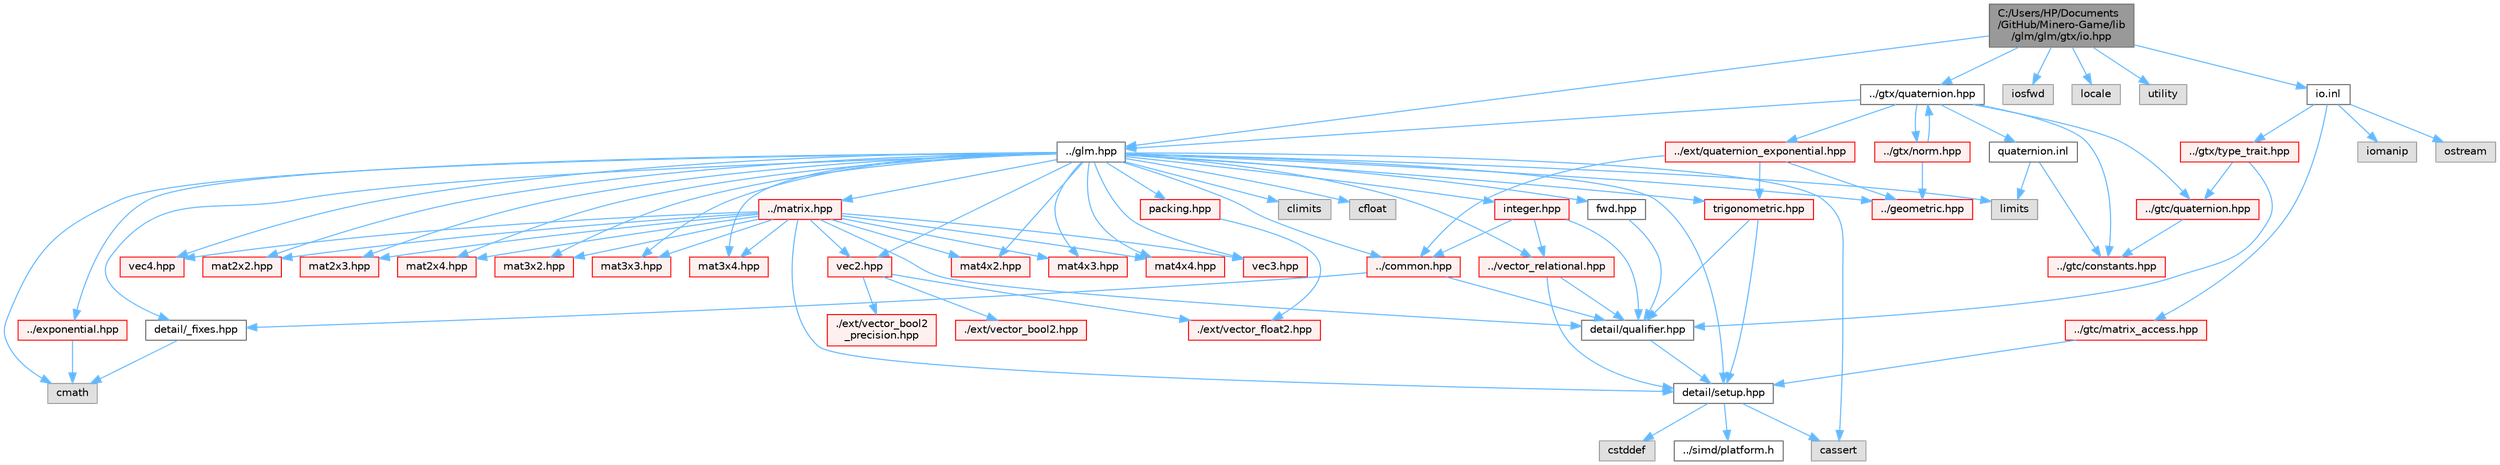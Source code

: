 digraph "C:/Users/HP/Documents/GitHub/Minero-Game/lib/glm/glm/gtx/io.hpp"
{
 // LATEX_PDF_SIZE
  bgcolor="transparent";
  edge [fontname=Helvetica,fontsize=10,labelfontname=Helvetica,labelfontsize=10];
  node [fontname=Helvetica,fontsize=10,shape=box,height=0.2,width=0.4];
  Node1 [id="Node000001",label="C:/Users/HP/Documents\l/GitHub/Minero-Game/lib\l/glm/glm/gtx/io.hpp",height=0.2,width=0.4,color="gray40", fillcolor="grey60", style="filled", fontcolor="black",tooltip=" "];
  Node1 -> Node2 [id="edge179_Node000001_Node000002",color="steelblue1",style="solid",tooltip=" "];
  Node2 [id="Node000002",label="../glm.hpp",height=0.2,width=0.4,color="grey40", fillcolor="white", style="filled",URL="$lib_2glm_2glm_2glm_8hpp.html",tooltip=" "];
  Node2 -> Node3 [id="edge180_Node000002_Node000003",color="steelblue1",style="solid",tooltip=" "];
  Node3 [id="Node000003",label="detail/_fixes.hpp",height=0.2,width=0.4,color="grey40", fillcolor="white", style="filled",URL="$lib_2glm_2glm_2detail_2__fixes_8hpp.html",tooltip=" "];
  Node3 -> Node4 [id="edge181_Node000003_Node000004",color="steelblue1",style="solid",tooltip=" "];
  Node4 [id="Node000004",label="cmath",height=0.2,width=0.4,color="grey60", fillcolor="#E0E0E0", style="filled",tooltip=" "];
  Node2 -> Node5 [id="edge182_Node000002_Node000005",color="steelblue1",style="solid",tooltip=" "];
  Node5 [id="Node000005",label="detail/setup.hpp",height=0.2,width=0.4,color="grey40", fillcolor="white", style="filled",URL="$lib_2glm_2glm_2detail_2setup_8hpp.html",tooltip=" "];
  Node5 -> Node6 [id="edge183_Node000005_Node000006",color="steelblue1",style="solid",tooltip=" "];
  Node6 [id="Node000006",label="cassert",height=0.2,width=0.4,color="grey60", fillcolor="#E0E0E0", style="filled",tooltip=" "];
  Node5 -> Node7 [id="edge184_Node000005_Node000007",color="steelblue1",style="solid",tooltip=" "];
  Node7 [id="Node000007",label="cstddef",height=0.2,width=0.4,color="grey60", fillcolor="#E0E0E0", style="filled",tooltip=" "];
  Node5 -> Node8 [id="edge185_Node000005_Node000008",color="steelblue1",style="solid",tooltip=" "];
  Node8 [id="Node000008",label="../simd/platform.h",height=0.2,width=0.4,color="grey40", fillcolor="white", style="filled",URL="$lib_2glm_2glm_2simd_2platform_8h.html",tooltip=" "];
  Node2 -> Node4 [id="edge186_Node000002_Node000004",color="steelblue1",style="solid",tooltip=" "];
  Node2 -> Node9 [id="edge187_Node000002_Node000009",color="steelblue1",style="solid",tooltip=" "];
  Node9 [id="Node000009",label="climits",height=0.2,width=0.4,color="grey60", fillcolor="#E0E0E0", style="filled",tooltip=" "];
  Node2 -> Node10 [id="edge188_Node000002_Node000010",color="steelblue1",style="solid",tooltip=" "];
  Node10 [id="Node000010",label="cfloat",height=0.2,width=0.4,color="grey60", fillcolor="#E0E0E0", style="filled",tooltip=" "];
  Node2 -> Node11 [id="edge189_Node000002_Node000011",color="steelblue1",style="solid",tooltip=" "];
  Node11 [id="Node000011",label="limits",height=0.2,width=0.4,color="grey60", fillcolor="#E0E0E0", style="filled",tooltip=" "];
  Node2 -> Node6 [id="edge190_Node000002_Node000006",color="steelblue1",style="solid",tooltip=" "];
  Node2 -> Node12 [id="edge191_Node000002_Node000012",color="steelblue1",style="solid",tooltip=" "];
  Node12 [id="Node000012",label="fwd.hpp",height=0.2,width=0.4,color="grey40", fillcolor="white", style="filled",URL="$lib_2glm_2glm_2fwd_8hpp.html",tooltip=" "];
  Node12 -> Node13 [id="edge192_Node000012_Node000013",color="steelblue1",style="solid",tooltip=" "];
  Node13 [id="Node000013",label="detail/qualifier.hpp",height=0.2,width=0.4,color="grey40", fillcolor="white", style="filled",URL="$lib_2glm_2glm_2detail_2qualifier_8hpp.html",tooltip=" "];
  Node13 -> Node5 [id="edge193_Node000013_Node000005",color="steelblue1",style="solid",tooltip=" "];
  Node2 -> Node14 [id="edge194_Node000002_Node000014",color="steelblue1",style="solid",tooltip=" "];
  Node14 [id="Node000014",label="vec2.hpp",height=0.2,width=0.4,color="red", fillcolor="#FFF0F0", style="filled",URL="$lib_2glm_2glm_2vec2_8hpp.html",tooltip=" "];
  Node14 -> Node15 [id="edge195_Node000014_Node000015",color="steelblue1",style="solid",tooltip=" "];
  Node15 [id="Node000015",label="./ext/vector_bool2.hpp",height=0.2,width=0.4,color="red", fillcolor="#FFF0F0", style="filled",URL="$lib_2glm_2glm_2ext_2vector__bool2_8hpp.html",tooltip=" "];
  Node14 -> Node19 [id="edge196_Node000014_Node000019",color="steelblue1",style="solid",tooltip=" "];
  Node19 [id="Node000019",label="./ext/vector_bool2\l_precision.hpp",height=0.2,width=0.4,color="red", fillcolor="#FFF0F0", style="filled",URL="$lib_2glm_2glm_2ext_2vector__bool2__precision_8hpp.html",tooltip=" "];
  Node14 -> Node20 [id="edge197_Node000014_Node000020",color="steelblue1",style="solid",tooltip=" "];
  Node20 [id="Node000020",label="./ext/vector_float2.hpp",height=0.2,width=0.4,color="red", fillcolor="#FFF0F0", style="filled",URL="$lib_2glm_2glm_2ext_2vector__float2_8hpp.html",tooltip=" "];
  Node2 -> Node30 [id="edge198_Node000002_Node000030",color="steelblue1",style="solid",tooltip=" "];
  Node30 [id="Node000030",label="vec3.hpp",height=0.2,width=0.4,color="red", fillcolor="#FFF0F0", style="filled",URL="$lib_2glm_2glm_2vec3_8hpp.html",tooltip=" "];
  Node2 -> Node43 [id="edge199_Node000002_Node000043",color="steelblue1",style="solid",tooltip=" "];
  Node43 [id="Node000043",label="vec4.hpp",height=0.2,width=0.4,color="red", fillcolor="#FFF0F0", style="filled",URL="$lib_2glm_2glm_2vec4_8hpp.html",tooltip=" "];
  Node2 -> Node56 [id="edge200_Node000002_Node000056",color="steelblue1",style="solid",tooltip=" "];
  Node56 [id="Node000056",label="mat2x2.hpp",height=0.2,width=0.4,color="red", fillcolor="#FFF0F0", style="filled",URL="$lib_2glm_2glm_2mat2x2_8hpp.html",tooltip=" "];
  Node2 -> Node61 [id="edge201_Node000002_Node000061",color="steelblue1",style="solid",tooltip=" "];
  Node61 [id="Node000061",label="mat2x3.hpp",height=0.2,width=0.4,color="red", fillcolor="#FFF0F0", style="filled",URL="$lib_2glm_2glm_2mat2x3_8hpp.html",tooltip=" "];
  Node2 -> Node68 [id="edge202_Node000002_Node000068",color="steelblue1",style="solid",tooltip=" "];
  Node68 [id="Node000068",label="mat2x4.hpp",height=0.2,width=0.4,color="red", fillcolor="#FFF0F0", style="filled",URL="$lib_2glm_2glm_2mat2x4_8hpp.html",tooltip=" "];
  Node2 -> Node75 [id="edge203_Node000002_Node000075",color="steelblue1",style="solid",tooltip=" "];
  Node75 [id="Node000075",label="mat3x2.hpp",height=0.2,width=0.4,color="red", fillcolor="#FFF0F0", style="filled",URL="$lib_2glm_2glm_2mat3x2_8hpp.html",tooltip=" "];
  Node2 -> Node82 [id="edge204_Node000002_Node000082",color="steelblue1",style="solid",tooltip=" "];
  Node82 [id="Node000082",label="mat3x3.hpp",height=0.2,width=0.4,color="red", fillcolor="#FFF0F0", style="filled",URL="$lib_2glm_2glm_2mat3x3_8hpp.html",tooltip=" "];
  Node2 -> Node89 [id="edge205_Node000002_Node000089",color="steelblue1",style="solid",tooltip=" "];
  Node89 [id="Node000089",label="mat3x4.hpp",height=0.2,width=0.4,color="red", fillcolor="#FFF0F0", style="filled",URL="$lib_2glm_2glm_2mat3x4_8hpp.html",tooltip=" "];
  Node2 -> Node96 [id="edge206_Node000002_Node000096",color="steelblue1",style="solid",tooltip=" "];
  Node96 [id="Node000096",label="mat4x2.hpp",height=0.2,width=0.4,color="red", fillcolor="#FFF0F0", style="filled",URL="$lib_2glm_2glm_2mat4x2_8hpp.html",tooltip=" "];
  Node2 -> Node103 [id="edge207_Node000002_Node000103",color="steelblue1",style="solid",tooltip=" "];
  Node103 [id="Node000103",label="mat4x3.hpp",height=0.2,width=0.4,color="red", fillcolor="#FFF0F0", style="filled",URL="$lib_2glm_2glm_2mat4x3_8hpp.html",tooltip=" "];
  Node2 -> Node110 [id="edge208_Node000002_Node000110",color="steelblue1",style="solid",tooltip=" "];
  Node110 [id="Node000110",label="mat4x4.hpp",height=0.2,width=0.4,color="red", fillcolor="#FFF0F0", style="filled",URL="$lib_2glm_2glm_2mat4x4_8hpp.html",tooltip=" "];
  Node2 -> Node134 [id="edge209_Node000002_Node000134",color="steelblue1",style="solid",tooltip=" "];
  Node134 [id="Node000134",label="trigonometric.hpp",height=0.2,width=0.4,color="red", fillcolor="#FFF0F0", style="filled",URL="$lib_2glm_2glm_2trigonometric_8hpp.html",tooltip=" "];
  Node134 -> Node5 [id="edge210_Node000134_Node000005",color="steelblue1",style="solid",tooltip=" "];
  Node134 -> Node13 [id="edge211_Node000134_Node000013",color="steelblue1",style="solid",tooltip=" "];
  Node2 -> Node120 [id="edge212_Node000002_Node000120",color="steelblue1",style="solid",tooltip=" "];
  Node120 [id="Node000120",label="../exponential.hpp",height=0.2,width=0.4,color="red", fillcolor="#FFF0F0", style="filled",URL="$lib_2glm_2glm_2exponential_8hpp.html",tooltip=" "];
  Node120 -> Node4 [id="edge213_Node000120_Node000004",color="steelblue1",style="solid",tooltip=" "];
  Node2 -> Node128 [id="edge214_Node000002_Node000128",color="steelblue1",style="solid",tooltip=" "];
  Node128 [id="Node000128",label="../common.hpp",height=0.2,width=0.4,color="red", fillcolor="#FFF0F0", style="filled",URL="$lib_2glm_2glm_2common_8hpp.html",tooltip=" "];
  Node128 -> Node13 [id="edge215_Node000128_Node000013",color="steelblue1",style="solid",tooltip=" "];
  Node128 -> Node3 [id="edge216_Node000128_Node000003",color="steelblue1",style="solid",tooltip=" "];
  Node2 -> Node137 [id="edge217_Node000002_Node000137",color="steelblue1",style="solid",tooltip=" "];
  Node137 [id="Node000137",label="packing.hpp",height=0.2,width=0.4,color="red", fillcolor="#FFF0F0", style="filled",URL="$lib_2glm_2glm_2packing_8hpp.html",tooltip=" "];
  Node137 -> Node20 [id="edge218_Node000137_Node000020",color="steelblue1",style="solid",tooltip=" "];
  Node2 -> Node118 [id="edge219_Node000002_Node000118",color="steelblue1",style="solid",tooltip=" "];
  Node118 [id="Node000118",label="../geometric.hpp",height=0.2,width=0.4,color="red", fillcolor="#FFF0F0", style="filled",URL="$lib_2glm_2glm_2geometric_8hpp.html",tooltip=" "];
  Node2 -> Node60 [id="edge220_Node000002_Node000060",color="steelblue1",style="solid",tooltip=" "];
  Node60 [id="Node000060",label="../matrix.hpp",height=0.2,width=0.4,color="red", fillcolor="#FFF0F0", style="filled",URL="$lib_2glm_2glm_2matrix_8hpp.html",tooltip=" "];
  Node60 -> Node13 [id="edge221_Node000060_Node000013",color="steelblue1",style="solid",tooltip=" "];
  Node60 -> Node5 [id="edge222_Node000060_Node000005",color="steelblue1",style="solid",tooltip=" "];
  Node60 -> Node14 [id="edge223_Node000060_Node000014",color="steelblue1",style="solid",tooltip=" "];
  Node60 -> Node30 [id="edge224_Node000060_Node000030",color="steelblue1",style="solid",tooltip=" "];
  Node60 -> Node43 [id="edge225_Node000060_Node000043",color="steelblue1",style="solid",tooltip=" "];
  Node60 -> Node56 [id="edge226_Node000060_Node000056",color="steelblue1",style="solid",tooltip=" "];
  Node60 -> Node61 [id="edge227_Node000060_Node000061",color="steelblue1",style="solid",tooltip=" "];
  Node60 -> Node68 [id="edge228_Node000060_Node000068",color="steelblue1",style="solid",tooltip=" "];
  Node60 -> Node75 [id="edge229_Node000060_Node000075",color="steelblue1",style="solid",tooltip=" "];
  Node60 -> Node82 [id="edge230_Node000060_Node000082",color="steelblue1",style="solid",tooltip=" "];
  Node60 -> Node89 [id="edge231_Node000060_Node000089",color="steelblue1",style="solid",tooltip=" "];
  Node60 -> Node96 [id="edge232_Node000060_Node000096",color="steelblue1",style="solid",tooltip=" "];
  Node60 -> Node103 [id="edge233_Node000060_Node000103",color="steelblue1",style="solid",tooltip=" "];
  Node60 -> Node110 [id="edge234_Node000060_Node000110",color="steelblue1",style="solid",tooltip=" "];
  Node2 -> Node124 [id="edge235_Node000002_Node000124",color="steelblue1",style="solid",tooltip=" "];
  Node124 [id="Node000124",label="../vector_relational.hpp",height=0.2,width=0.4,color="red", fillcolor="#FFF0F0", style="filled",URL="$lib_2glm_2glm_2vector__relational_8hpp.html",tooltip=" "];
  Node124 -> Node13 [id="edge236_Node000124_Node000013",color="steelblue1",style="solid",tooltip=" "];
  Node124 -> Node5 [id="edge237_Node000124_Node000005",color="steelblue1",style="solid",tooltip=" "];
  Node2 -> Node141 [id="edge238_Node000002_Node000141",color="steelblue1",style="solid",tooltip=" "];
  Node141 [id="Node000141",label="integer.hpp",height=0.2,width=0.4,color="red", fillcolor="#FFF0F0", style="filled",URL="$lib_2glm_2glm_2integer_8hpp.html",tooltip=" "];
  Node141 -> Node13 [id="edge239_Node000141_Node000013",color="steelblue1",style="solid",tooltip=" "];
  Node141 -> Node128 [id="edge240_Node000141_Node000128",color="steelblue1",style="solid",tooltip=" "];
  Node141 -> Node124 [id="edge241_Node000141_Node000124",color="steelblue1",style="solid",tooltip=" "];
  Node1 -> Node145 [id="edge242_Node000001_Node000145",color="steelblue1",style="solid",tooltip=" "];
  Node145 [id="Node000145",label="../gtx/quaternion.hpp",height=0.2,width=0.4,color="grey40", fillcolor="white", style="filled",URL="$lib_2glm_2glm_2gtx_2quaternion_8hpp.html",tooltip=" "];
  Node145 -> Node2 [id="edge243_Node000145_Node000002",color="steelblue1",style="solid",tooltip=" "];
  Node145 -> Node146 [id="edge244_Node000145_Node000146",color="steelblue1",style="solid",tooltip=" "];
  Node146 [id="Node000146",label="../gtc/constants.hpp",height=0.2,width=0.4,color="red", fillcolor="#FFF0F0", style="filled",URL="$lib_2glm_2glm_2gtc_2constants_8hpp.html",tooltip=" "];
  Node145 -> Node150 [id="edge245_Node000145_Node000150",color="steelblue1",style="solid",tooltip=" "];
  Node150 [id="Node000150",label="../gtc/quaternion.hpp",height=0.2,width=0.4,color="red", fillcolor="#FFF0F0", style="filled",URL="$lib_2glm_2glm_2gtc_2quaternion_8hpp.html",tooltip=" "];
  Node150 -> Node146 [id="edge246_Node000150_Node000146",color="steelblue1",style="solid",tooltip=" "];
  Node145 -> Node182 [id="edge247_Node000145_Node000182",color="steelblue1",style="solid",tooltip=" "];
  Node182 [id="Node000182",label="../ext/quaternion_exponential.hpp",height=0.2,width=0.4,color="red", fillcolor="#FFF0F0", style="filled",URL="$lib_2glm_2glm_2ext_2quaternion__exponential_8hpp.html",tooltip=" "];
  Node182 -> Node128 [id="edge248_Node000182_Node000128",color="steelblue1",style="solid",tooltip=" "];
  Node182 -> Node134 [id="edge249_Node000182_Node000134",color="steelblue1",style="solid",tooltip=" "];
  Node182 -> Node118 [id="edge250_Node000182_Node000118",color="steelblue1",style="solid",tooltip=" "];
  Node145 -> Node184 [id="edge251_Node000145_Node000184",color="steelblue1",style="solid",tooltip=" "];
  Node184 [id="Node000184",label="../gtx/norm.hpp",height=0.2,width=0.4,color="red", fillcolor="#FFF0F0", style="filled",URL="$lib_2glm_2glm_2gtx_2norm_8hpp.html",tooltip=" "];
  Node184 -> Node118 [id="edge252_Node000184_Node000118",color="steelblue1",style="solid",tooltip=" "];
  Node184 -> Node145 [id="edge253_Node000184_Node000145",color="steelblue1",style="solid",tooltip=" "];
  Node145 -> Node188 [id="edge254_Node000145_Node000188",color="steelblue1",style="solid",tooltip=" "];
  Node188 [id="Node000188",label="quaternion.inl",height=0.2,width=0.4,color="grey40", fillcolor="white", style="filled",URL="$lib_2glm_2glm_2gtx_2quaternion_8inl.html",tooltip=" "];
  Node188 -> Node11 [id="edge255_Node000188_Node000011",color="steelblue1",style="solid",tooltip=" "];
  Node188 -> Node146 [id="edge256_Node000188_Node000146",color="steelblue1",style="solid",tooltip=" "];
  Node1 -> Node189 [id="edge257_Node000001_Node000189",color="steelblue1",style="solid",tooltip=" "];
  Node189 [id="Node000189",label="iosfwd",height=0.2,width=0.4,color="grey60", fillcolor="#E0E0E0", style="filled",tooltip=" "];
  Node1 -> Node190 [id="edge258_Node000001_Node000190",color="steelblue1",style="solid",tooltip=" "];
  Node190 [id="Node000190",label="locale",height=0.2,width=0.4,color="grey60", fillcolor="#E0E0E0", style="filled",tooltip=" "];
  Node1 -> Node191 [id="edge259_Node000001_Node000191",color="steelblue1",style="solid",tooltip=" "];
  Node191 [id="Node000191",label="utility",height=0.2,width=0.4,color="grey60", fillcolor="#E0E0E0", style="filled",tooltip=" "];
  Node1 -> Node192 [id="edge260_Node000001_Node000192",color="steelblue1",style="solid",tooltip=" "];
  Node192 [id="Node000192",label="io.inl",height=0.2,width=0.4,color="grey40", fillcolor="white", style="filled",URL="$lib_2glm_2glm_2gtx_2io_8inl.html",tooltip=" "];
  Node192 -> Node193 [id="edge261_Node000192_Node000193",color="steelblue1",style="solid",tooltip=" "];
  Node193 [id="Node000193",label="iomanip",height=0.2,width=0.4,color="grey60", fillcolor="#E0E0E0", style="filled",tooltip=" "];
  Node192 -> Node194 [id="edge262_Node000192_Node000194",color="steelblue1",style="solid",tooltip=" "];
  Node194 [id="Node000194",label="ostream",height=0.2,width=0.4,color="grey60", fillcolor="#E0E0E0", style="filled",tooltip=" "];
  Node192 -> Node195 [id="edge263_Node000192_Node000195",color="steelblue1",style="solid",tooltip=" "];
  Node195 [id="Node000195",label="../gtc/matrix_access.hpp",height=0.2,width=0.4,color="red", fillcolor="#FFF0F0", style="filled",URL="$lib_2glm_2glm_2gtc_2matrix__access_8hpp.html",tooltip=" "];
  Node195 -> Node5 [id="edge264_Node000195_Node000005",color="steelblue1",style="solid",tooltip=" "];
  Node192 -> Node197 [id="edge265_Node000192_Node000197",color="steelblue1",style="solid",tooltip=" "];
  Node197 [id="Node000197",label="../gtx/type_trait.hpp",height=0.2,width=0.4,color="red", fillcolor="#FFF0F0", style="filled",URL="$lib_2glm_2glm_2gtx_2type__trait_8hpp.html",tooltip=" "];
  Node197 -> Node13 [id="edge266_Node000197_Node000013",color="steelblue1",style="solid",tooltip=" "];
  Node197 -> Node150 [id="edge267_Node000197_Node000150",color="steelblue1",style="solid",tooltip=" "];
}
